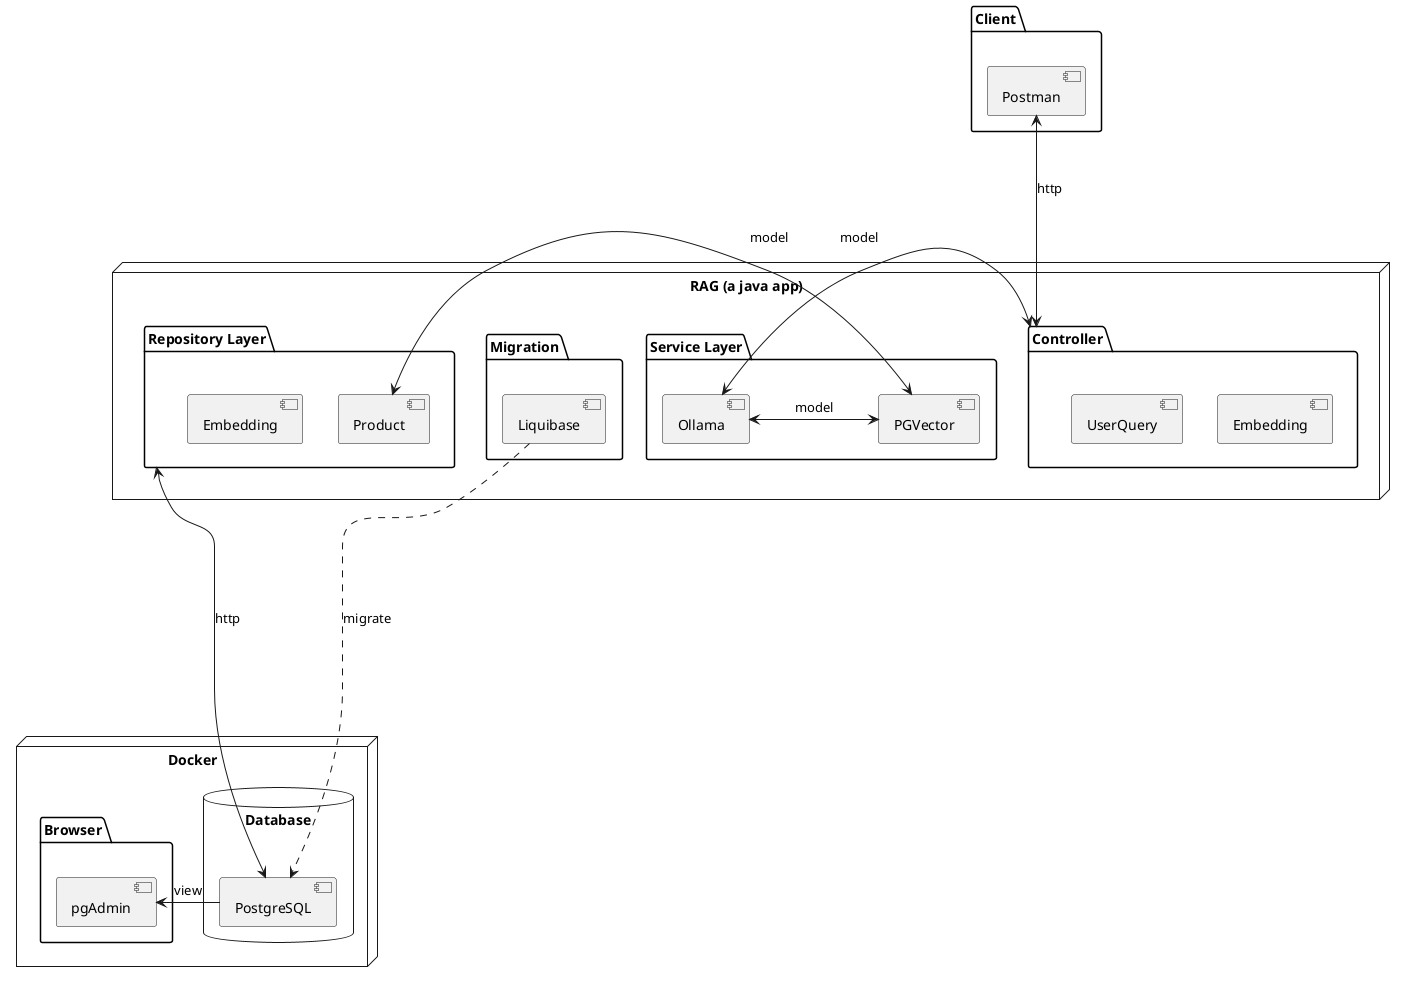 @startuml

package "Client" {
  [Postman] as P
}

node "RAG (a java app)" {

    package "Controller" as C {
        [Embedding]
        [UserQuery]
    }
    package "Service Layer" as SL {
        [Ollama] as O
        [PGVector] as PGV
    }
    package "Repository Layer" as RL {
        [Product] as PD
        [Embedding] as EM
    }
    package "Migration" as M {
        [Liquibase] as L
    }
}

node "Docker" {
    database "Database" {
    [PostgreSQL] as PG
    }
    package "Browser" as B {
        [pgAdmin] as PGA
    }
}


P <---> C : http 
C <-> O : model
O <-> PGV : model 
PGV <-> PD : model
RL <---> PG : http
PG -> PGA : view
L .....> PG : migrate

@enduml